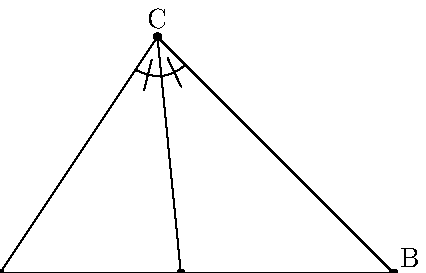 prologues :=3;

pair A,B,C,C',bA,bB,sbA,sbB;

u := 1cm; A=(0,0); B=(5u,0); C=(2u,3u);
C' = whatever[A,B] = C + whatever*dir(1/2*angle(A-C)+1/2*angle(B-C));

beginfig(1);

sbA := dir(1/2*angle(A-C)+1/2*angle(C'-C));
sbB := dir(1/2*angle(B-C)+1/2*angle(C'-C));

draw (C + 0.3*u*sbA)--(C + 0.7*u*sbA);
draw (C + 0.3*u*sbB)--(C + 0.7*u*sbB);

draw (C + 0.5*u*(dir(angle(A-C))))..(C + 0.5*u*(dir(angle(C'-C))))..(C + 0.5*u*(dir(angle(B-C))));

draw A--B--C--cycle; draw C--C';
dotlabel.lft("A",A); dotlabel.urt("B",B);
dotlabel.top("C",C); dotlabel.bot("C'",C');

endfig;
end;
